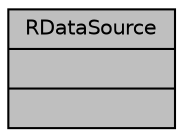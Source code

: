 digraph "RDataSource"
{
 // INTERACTIVE_SVG=YES
  bgcolor="transparent";
  edge [fontname="Helvetica",fontsize="10",labelfontname="Helvetica",labelfontsize="10"];
  node [fontname="Helvetica",fontsize="10",shape=record];
  Node1 [label="{RDataSource\n||}",height=0.2,width=0.4,color="black", fillcolor="grey75", style="filled", fontcolor="black"];
}

